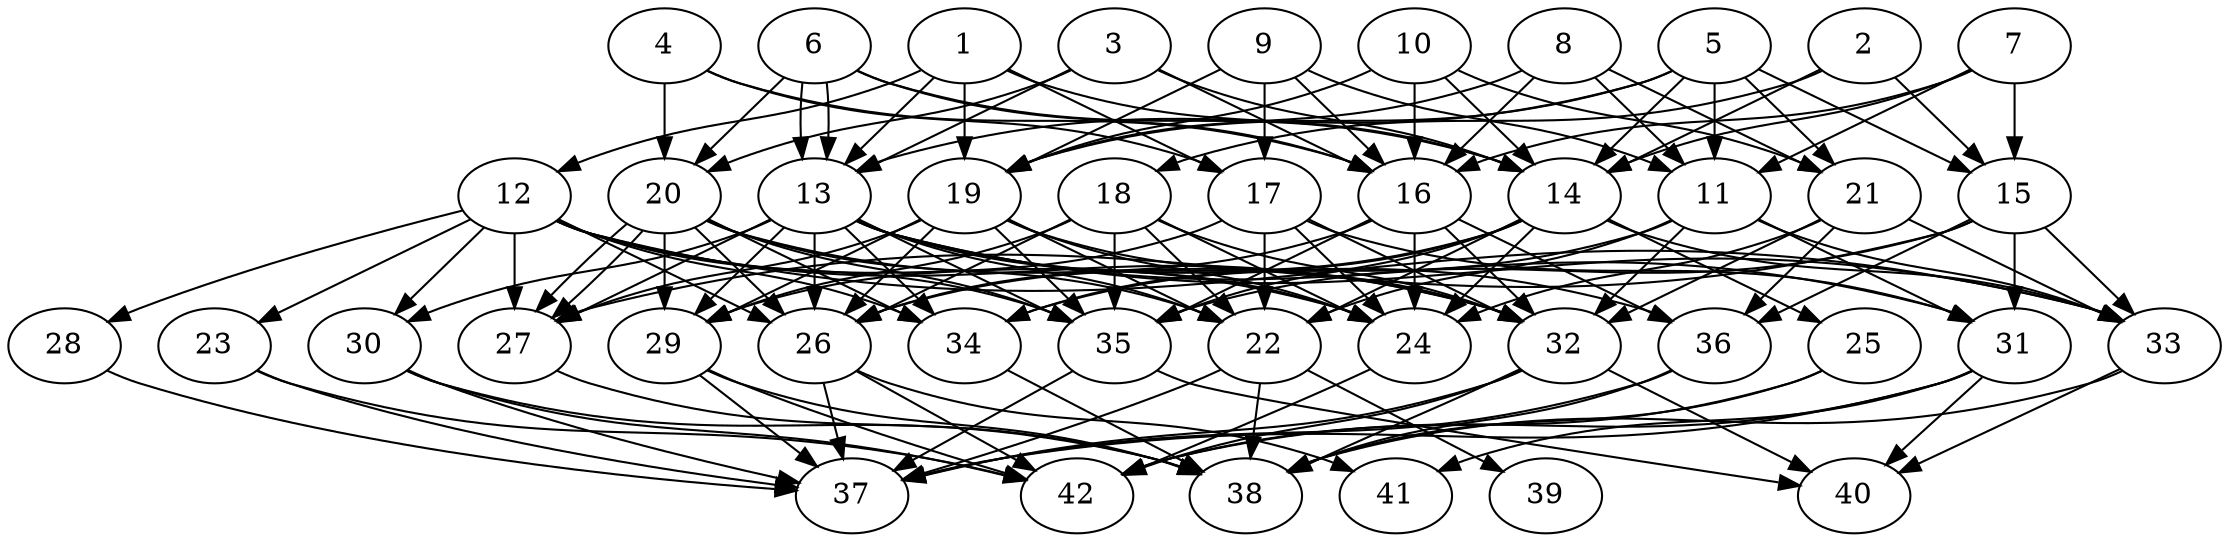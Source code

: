 // DAG (tier=3-complex, mode=data, n=42, ccr=0.538, fat=0.705, density=0.698, regular=0.255, jump=0.292, mindata=4194304, maxdata=33554432)
// DAG automatically generated by daggen at Sun Aug 24 16:33:35 2025
// /home/ermia/Project/Environments/daggen/bin/daggen --dot --ccr 0.538 --fat 0.705 --regular 0.255 --density 0.698 --jump 0.292 --mindata 4194304 --maxdata 33554432 -n 42 
digraph G {
  1 [size="11625547107068829696", alpha="0.11", expect_size="5812773553534414848"]
  1 -> 12 [size ="8658252497682432"]
  1 -> 13 [size ="8658252497682432"]
  1 -> 14 [size ="8658252497682432"]
  1 -> 17 [size ="8658252497682432"]
  1 -> 19 [size ="8658252497682432"]
  2 [size="600599508171756416", alpha="0.13", expect_size="300299754085878208"]
  2 -> 14 [size ="543467721719808"]
  2 -> 15 [size ="543467721719808"]
  2 -> 18 [size ="543467721719808"]
  3 [size="1645422452809064704", alpha="0.13", expect_size="822711226404532352"]
  3 -> 13 [size ="1938103992320000"]
  3 -> 14 [size ="1938103992320000"]
  3 -> 16 [size ="1938103992320000"]
  3 -> 20 [size ="1938103992320000"]
  4 [size="35650356099199852", alpha="0.05", expect_size="17825178049599926"]
  4 -> 16 [size ="703236604428288"]
  4 -> 17 [size ="703236604428288"]
  4 -> 20 [size ="703236604428288"]
  5 [size="35881620151639998464000", alpha="0.09", expect_size="17940810075819999232000"]
  5 -> 11 [size ="8703047421132800"]
  5 -> 13 [size ="8703047421132800"]
  5 -> 14 [size ="8703047421132800"]
  5 -> 15 [size ="8703047421132800"]
  5 -> 19 [size ="8703047421132800"]
  5 -> 21 [size ="8703047421132800"]
  6 [size="1716848417140484864", alpha="0.01", expect_size="858424208570242432"]
  6 -> 13 [size ="1049450302668800"]
  6 -> 13 [size ="1049450302668800"]
  6 -> 14 [size ="1049450302668800"]
  6 -> 16 [size ="1049450302668800"]
  6 -> 20 [size ="1049450302668800"]
  7 [size="174146702437546112", alpha="0.18", expect_size="87073351218773056"]
  7 -> 11 [size ="3476301641940992"]
  7 -> 14 [size ="3476301641940992"]
  7 -> 15 [size ="3476301641940992"]
  7 -> 16 [size ="3476301641940992"]
  8 [size="30958390370958200", alpha="0.03", expect_size="15479195185479100"]
  8 -> 11 [size ="716819438501888"]
  8 -> 16 [size ="716819438501888"]
  8 -> 19 [size ="716819438501888"]
  8 -> 21 [size ="716819438501888"]
  9 [size="15673194473422292992", alpha="0.02", expect_size="7836597236711146496"]
  9 -> 11 [size ="8472762188300288"]
  9 -> 16 [size ="8472762188300288"]
  9 -> 17 [size ="8472762188300288"]
  9 -> 19 [size ="8472762188300288"]
  10 [size="391463931255357504", alpha="0.04", expect_size="195731965627678752"]
  10 -> 14 [size ="6203033771835392"]
  10 -> 16 [size ="6203033771835392"]
  10 -> 19 [size ="6203033771835392"]
  10 -> 21 [size ="6203033771835392"]
  11 [size="18459304085203200", alpha="0.07", expect_size="9229652042601600"]
  11 -> 22 [size ="626206231756800"]
  11 -> 31 [size ="626206231756800"]
  11 -> 32 [size ="626206231756800"]
  11 -> 33 [size ="626206231756800"]
  11 -> 34 [size ="626206231756800"]
  12 [size="609524097742798848000", alpha="0.03", expect_size="304762048871399424000"]
  12 -> 23 [size ="575109542707200"]
  12 -> 24 [size ="575109542707200"]
  12 -> 26 [size ="575109542707200"]
  12 -> 27 [size ="575109542707200"]
  12 -> 28 [size ="575109542707200"]
  12 -> 30 [size ="575109542707200"]
  12 -> 32 [size ="575109542707200"]
  12 -> 33 [size ="575109542707200"]
  12 -> 34 [size ="575109542707200"]
  12 -> 35 [size ="575109542707200"]
  13 [size="6134771704575885312", alpha="0.14", expect_size="3067385852287942656"]
  13 -> 22 [size ="2564315727003648"]
  13 -> 24 [size ="2564315727003648"]
  13 -> 26 [size ="2564315727003648"]
  13 -> 27 [size ="2564315727003648"]
  13 -> 29 [size ="2564315727003648"]
  13 -> 30 [size ="2564315727003648"]
  13 -> 31 [size ="2564315727003648"]
  13 -> 33 [size ="2564315727003648"]
  13 -> 34 [size ="2564315727003648"]
  13 -> 35 [size ="2564315727003648"]
  13 -> 36 [size ="2564315727003648"]
  14 [size="20031663847484108", alpha="0.16", expect_size="10015831923742054"]
  14 -> 22 [size ="926782815469568"]
  14 -> 24 [size ="926782815469568"]
  14 -> 25 [size ="926782815469568"]
  14 -> 26 [size ="926782815469568"]
  14 -> 33 [size ="926782815469568"]
  14 -> 34 [size ="926782815469568"]
  14 -> 35 [size ="926782815469568"]
  15 [size="37265915783248940630016", alpha="0.03", expect_size="18632957891624470315008"]
  15 -> 27 [size ="8925471873957888"]
  15 -> 31 [size ="8925471873957888"]
  15 -> 33 [size ="8925471873957888"]
  15 -> 35 [size ="8925471873957888"]
  15 -> 36 [size ="8925471873957888"]
  16 [size="5939675855308358656", alpha="0.08", expect_size="2969837927654179328"]
  16 -> 24 [size ="2143190828187648"]
  16 -> 26 [size ="2143190828187648"]
  16 -> 32 [size ="2143190828187648"]
  16 -> 35 [size ="2143190828187648"]
  16 -> 36 [size ="2143190828187648"]
  17 [size="4245635272429145161728", alpha="0.04", expect_size="2122817636214572580864"]
  17 -> 22 [size ="2097579558961152"]
  17 -> 24 [size ="2097579558961152"]
  17 -> 29 [size ="2097579558961152"]
  17 -> 31 [size ="2097579558961152"]
  17 -> 32 [size ="2097579558961152"]
  18 [size="136241077026816000000", alpha="0.04", expect_size="68120538513408000000"]
  18 -> 22 [size ="211817594880000"]
  18 -> 24 [size ="211817594880000"]
  18 -> 26 [size ="211817594880000"]
  18 -> 29 [size ="211817594880000"]
  18 -> 32 [size ="211817594880000"]
  18 -> 35 [size ="211817594880000"]
  19 [size="11613435200301694976000", alpha="0.15", expect_size="5806717600150847488000"]
  19 -> 22 [size ="4102643567820800"]
  19 -> 24 [size ="4102643567820800"]
  19 -> 26 [size ="4102643567820800"]
  19 -> 27 [size ="4102643567820800"]
  19 -> 29 [size ="4102643567820800"]
  19 -> 32 [size ="4102643567820800"]
  19 -> 35 [size ="4102643567820800"]
  20 [size="91113889042256352", alpha="0.06", expect_size="45556944521128176"]
  20 -> 22 [size ="6832307482656768"]
  20 -> 26 [size ="6832307482656768"]
  20 -> 27 [size ="6832307482656768"]
  20 -> 27 [size ="6832307482656768"]
  20 -> 29 [size ="6832307482656768"]
  20 -> 32 [size ="6832307482656768"]
  20 -> 34 [size ="6832307482656768"]
  20 -> 35 [size ="6832307482656768"]
  21 [size="11657915470671499264", alpha="0.01", expect_size="5828957735335749632"]
  21 -> 24 [size ="6647794009899008"]
  21 -> 32 [size ="6647794009899008"]
  21 -> 33 [size ="6647794009899008"]
  21 -> 36 [size ="6647794009899008"]
  22 [size="279835931456983808", alpha="0.15", expect_size="139917965728491904"]
  22 -> 37 [size ="5279013056544768"]
  22 -> 38 [size ="5279013056544768"]
  22 -> 39 [size ="5279013056544768"]
  23 [size="7102851258979647488", alpha="0.00", expect_size="3551425629489823744"]
  23 -> 37 [size ="3703605194391552"]
  23 -> 42 [size ="3703605194391552"]
  24 [size="5268779725094668730368", alpha="0.17", expect_size="2634389862547334365184"]
  24 -> 42 [size ="2422311634337792"]
  25 [size="1930636865258389504000", alpha="0.06", expect_size="965318432629194752000"]
  25 -> 38 [size ="1240386555084800"]
  25 -> 42 [size ="1240386555084800"]
  26 [size="15804326072449688", alpha="0.15", expect_size="7902163036224844"]
  26 -> 37 [size ="453173575680000"]
  26 -> 41 [size ="453173575680000"]
  26 -> 42 [size ="453173575680000"]
  27 [size="50660079649570048", alpha="0.12", expect_size="25330039824785024"]
  27 -> 38 [size ="5216907561009152"]
  28 [size="715497145603903104", alpha="0.19", expect_size="357748572801951552"]
  28 -> 37 [size ="497748197507072"]
  29 [size="22742733135997382656", alpha="0.13", expect_size="11371366567998691328"]
  29 -> 37 [size ="7590570872537088"]
  29 -> 38 [size ="7590570872537088"]
  29 -> 42 [size ="7590570872537088"]
  30 [size="15048589718976520192", alpha="0.07", expect_size="7524294859488260096"]
  30 -> 37 [size ="5329215763251200"]
  30 -> 38 [size ="5329215763251200"]
  30 -> 42 [size ="5329215763251200"]
  31 [size="53947687177780120", alpha="0.18", expect_size="26973843588890060"]
  31 -> 37 [size ="2352685852393472"]
  31 -> 40 [size ="2352685852393472"]
  31 -> 41 [size ="2352685852393472"]
  31 -> 42 [size ="2352685852393472"]
  32 [size="136813465262167952", alpha="0.16", expect_size="68406732631083976"]
  32 -> 37 [size ="2845606456328192"]
  32 -> 38 [size ="2845606456328192"]
  32 -> 40 [size ="2845606456328192"]
  32 -> 42 [size ="2845606456328192"]
  33 [size="197046889149628960", alpha="0.14", expect_size="98523444574814480"]
  33 -> 38 [size ="3645667301916672"]
  33 -> 40 [size ="3645667301916672"]
  34 [size="2231279605714459295744", alpha="0.01", expect_size="1115639802857229647872"]
  34 -> 38 [size ="1366027107565568"]
  35 [size="11667081707361430142976", alpha="0.15", expect_size="5833540853680715071488"]
  35 -> 37 [size ="4115268221534208"]
  35 -> 40 [size ="4115268221534208"]
  36 [size="66948250265167128", alpha="0.06", expect_size="33474125132583564"]
  36 -> 37 [size ="1838434041724928"]
  36 -> 38 [size ="1838434041724928"]
  37 [size="5614488618632280064", alpha="0.04", expect_size="2807244309316140032"]
  38 [size="11635504977599304564736", alpha="0.01", expect_size="5817752488799652282368"]
  39 [size="8790139279164931072", alpha="0.01", expect_size="4395069639582465536"]
  40 [size="157795297008563744", alpha="0.03", expect_size="78897648504281872"]
  41 [size="7817999487421625925632", alpha="0.17", expect_size="3908999743710812962816"]
  42 [size="7506399500138146955264", alpha="0.03", expect_size="3753199750069073477632"]
}